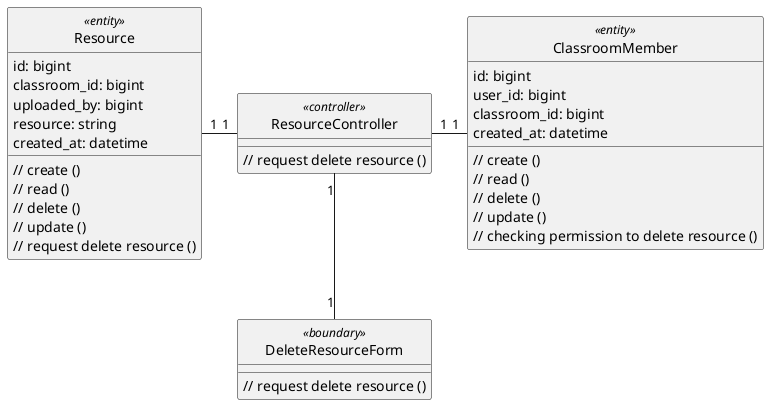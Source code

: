 @startuml deleteResource

class Resource <<entity>> {
    id: bigint
    classroom_id: bigint
    uploaded_by: bigint
    resource: string
    created_at: datetime

    // create ()
    // read ()
    // delete ()
    // update ()
    // request delete resource ()
}

class ClassroomMember <<entity>> {
    id: bigint
    user_id: bigint
    classroom_id: bigint
    created_at: datetime

    // create ()
    // read ()
    // delete ()
    // update ()
    // checking permission to delete resource ()
}

class DeleteResourceForm <<boundary>> {
    // request delete resource ()
}

class ResourceController <<controller>> {
    // request delete resource ()
}

hide Resource <<entity>> circle
hide DeleteResourceForm <<boundary>> circle
hide ResourceController <<controller>> circle

ResourceController "1" -left- "1" Resource
ResourceController "1" -right- "1" ClassroomMember
ResourceController "1" -down- "1" DeleteResourceForm



@enduml
